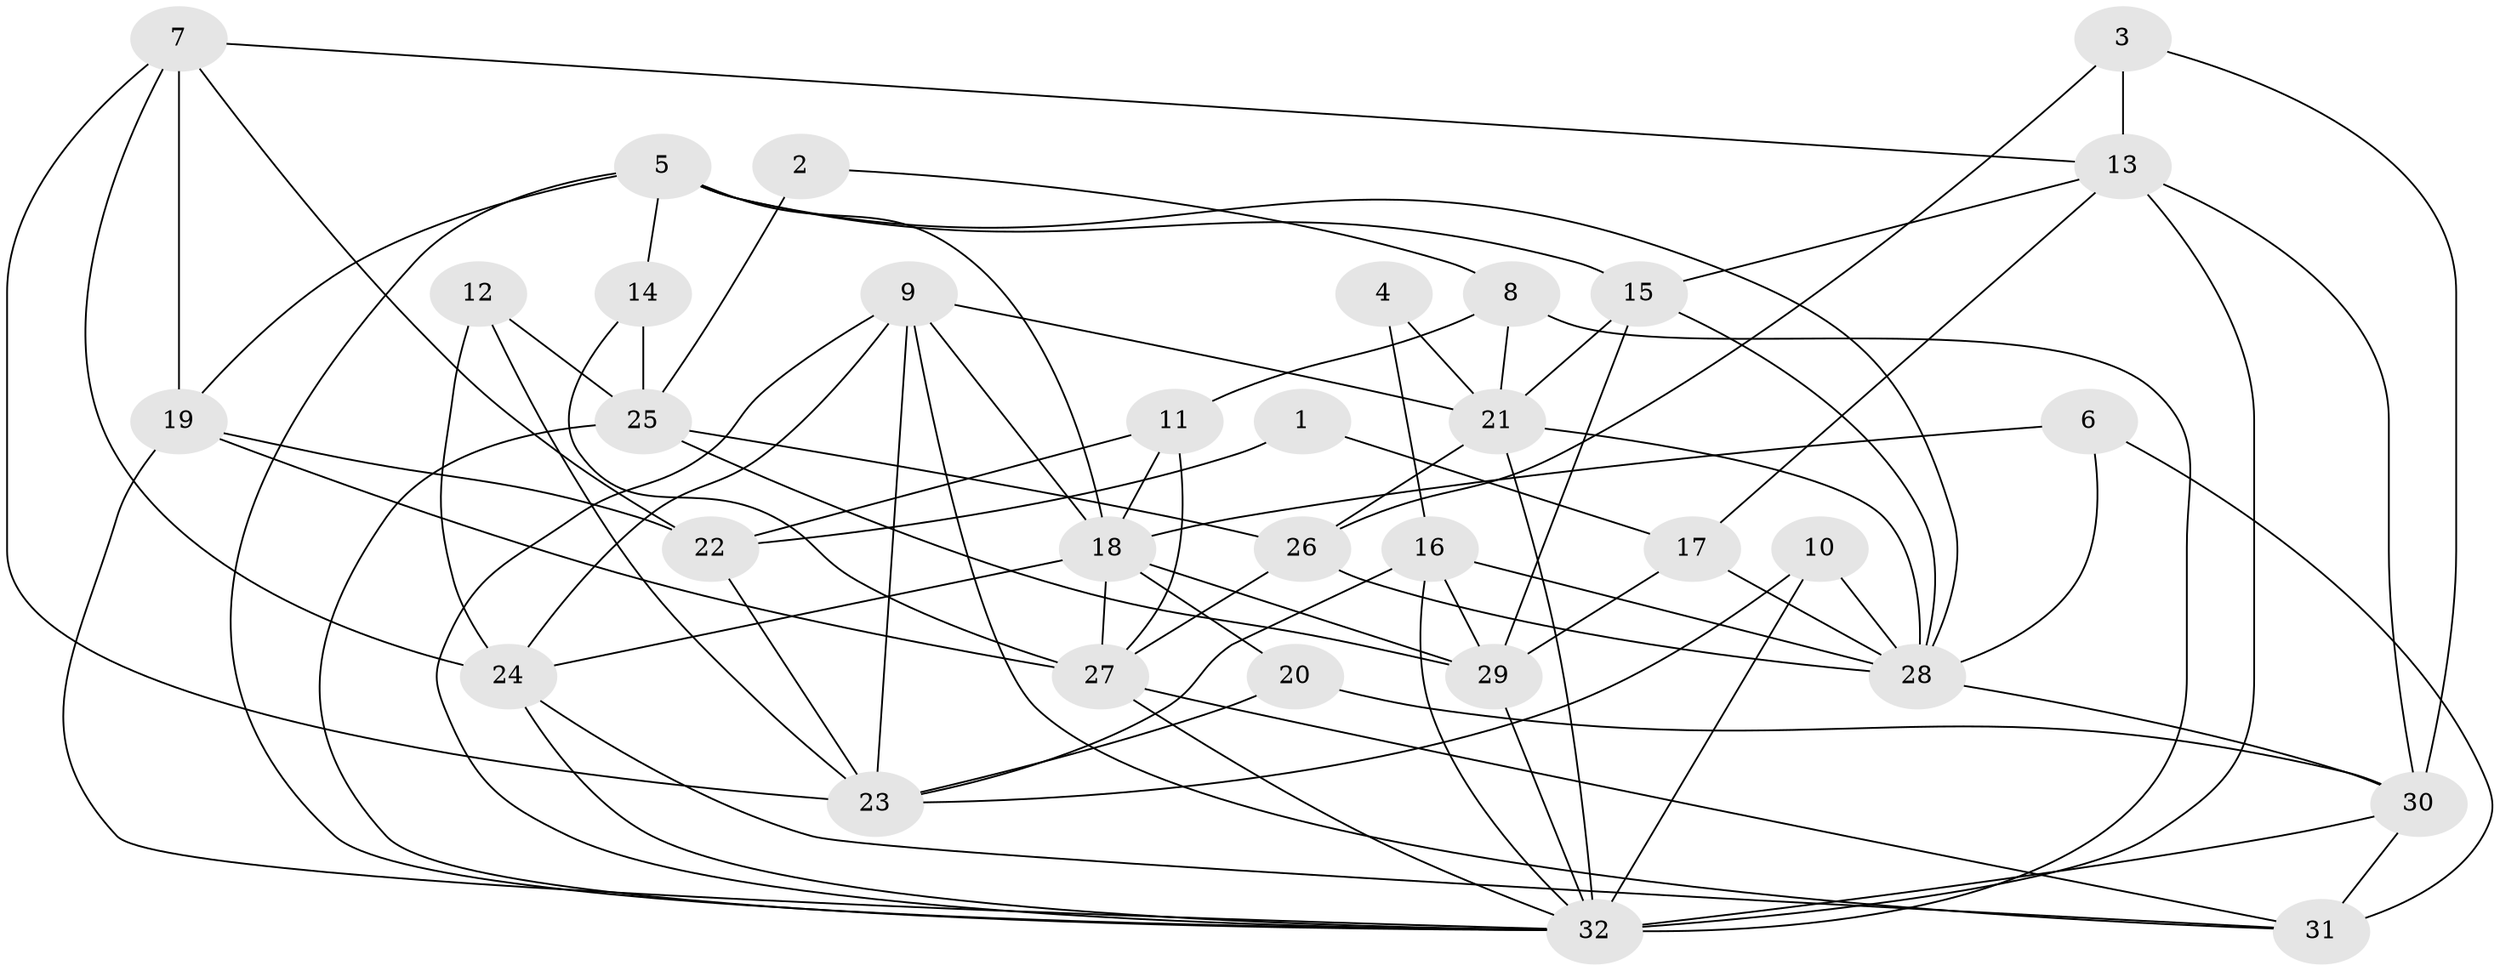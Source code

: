 // original degree distribution, {3: 0.3125, 5: 0.15625, 2: 0.125, 4: 0.265625, 6: 0.078125, 9: 0.015625, 8: 0.03125, 7: 0.015625}
// Generated by graph-tools (version 1.1) at 2025/50/03/09/25 03:50:15]
// undirected, 32 vertices, 82 edges
graph export_dot {
graph [start="1"]
  node [color=gray90,style=filled];
  1;
  2;
  3;
  4;
  5;
  6;
  7;
  8;
  9;
  10;
  11;
  12;
  13;
  14;
  15;
  16;
  17;
  18;
  19;
  20;
  21;
  22;
  23;
  24;
  25;
  26;
  27;
  28;
  29;
  30;
  31;
  32;
  1 -- 17 [weight=1.0];
  1 -- 22 [weight=1.0];
  2 -- 8 [weight=1.0];
  2 -- 25 [weight=1.0];
  3 -- 13 [weight=1.0];
  3 -- 26 [weight=1.0];
  3 -- 30 [weight=1.0];
  4 -- 16 [weight=1.0];
  4 -- 21 [weight=1.0];
  5 -- 14 [weight=1.0];
  5 -- 15 [weight=1.0];
  5 -- 18 [weight=1.0];
  5 -- 19 [weight=1.0];
  5 -- 28 [weight=1.0];
  5 -- 32 [weight=1.0];
  6 -- 18 [weight=1.0];
  6 -- 28 [weight=1.0];
  6 -- 31 [weight=1.0];
  7 -- 13 [weight=1.0];
  7 -- 19 [weight=1.0];
  7 -- 22 [weight=1.0];
  7 -- 23 [weight=1.0];
  7 -- 24 [weight=1.0];
  8 -- 11 [weight=1.0];
  8 -- 21 [weight=1.0];
  8 -- 32 [weight=2.0];
  9 -- 18 [weight=1.0];
  9 -- 21 [weight=1.0];
  9 -- 23 [weight=1.0];
  9 -- 24 [weight=1.0];
  9 -- 31 [weight=1.0];
  9 -- 32 [weight=1.0];
  10 -- 23 [weight=1.0];
  10 -- 28 [weight=1.0];
  10 -- 32 [weight=3.0];
  11 -- 18 [weight=1.0];
  11 -- 22 [weight=1.0];
  11 -- 27 [weight=1.0];
  12 -- 23 [weight=1.0];
  12 -- 24 [weight=1.0];
  12 -- 25 [weight=1.0];
  13 -- 15 [weight=1.0];
  13 -- 17 [weight=1.0];
  13 -- 30 [weight=2.0];
  13 -- 32 [weight=1.0];
  14 -- 25 [weight=1.0];
  14 -- 27 [weight=1.0];
  15 -- 21 [weight=1.0];
  15 -- 28 [weight=1.0];
  15 -- 29 [weight=1.0];
  16 -- 23 [weight=1.0];
  16 -- 28 [weight=1.0];
  16 -- 29 [weight=1.0];
  16 -- 32 [weight=1.0];
  17 -- 28 [weight=1.0];
  17 -- 29 [weight=1.0];
  18 -- 20 [weight=1.0];
  18 -- 24 [weight=1.0];
  18 -- 27 [weight=1.0];
  18 -- 29 [weight=1.0];
  19 -- 22 [weight=1.0];
  19 -- 27 [weight=1.0];
  19 -- 32 [weight=1.0];
  20 -- 23 [weight=1.0];
  20 -- 30 [weight=1.0];
  21 -- 26 [weight=1.0];
  21 -- 28 [weight=1.0];
  21 -- 32 [weight=2.0];
  22 -- 23 [weight=1.0];
  24 -- 31 [weight=1.0];
  24 -- 32 [weight=1.0];
  25 -- 26 [weight=2.0];
  25 -- 29 [weight=1.0];
  25 -- 32 [weight=1.0];
  26 -- 27 [weight=1.0];
  26 -- 28 [weight=1.0];
  27 -- 31 [weight=1.0];
  27 -- 32 [weight=1.0];
  28 -- 30 [weight=1.0];
  29 -- 32 [weight=1.0];
  30 -- 31 [weight=1.0];
  30 -- 32 [weight=1.0];
}
